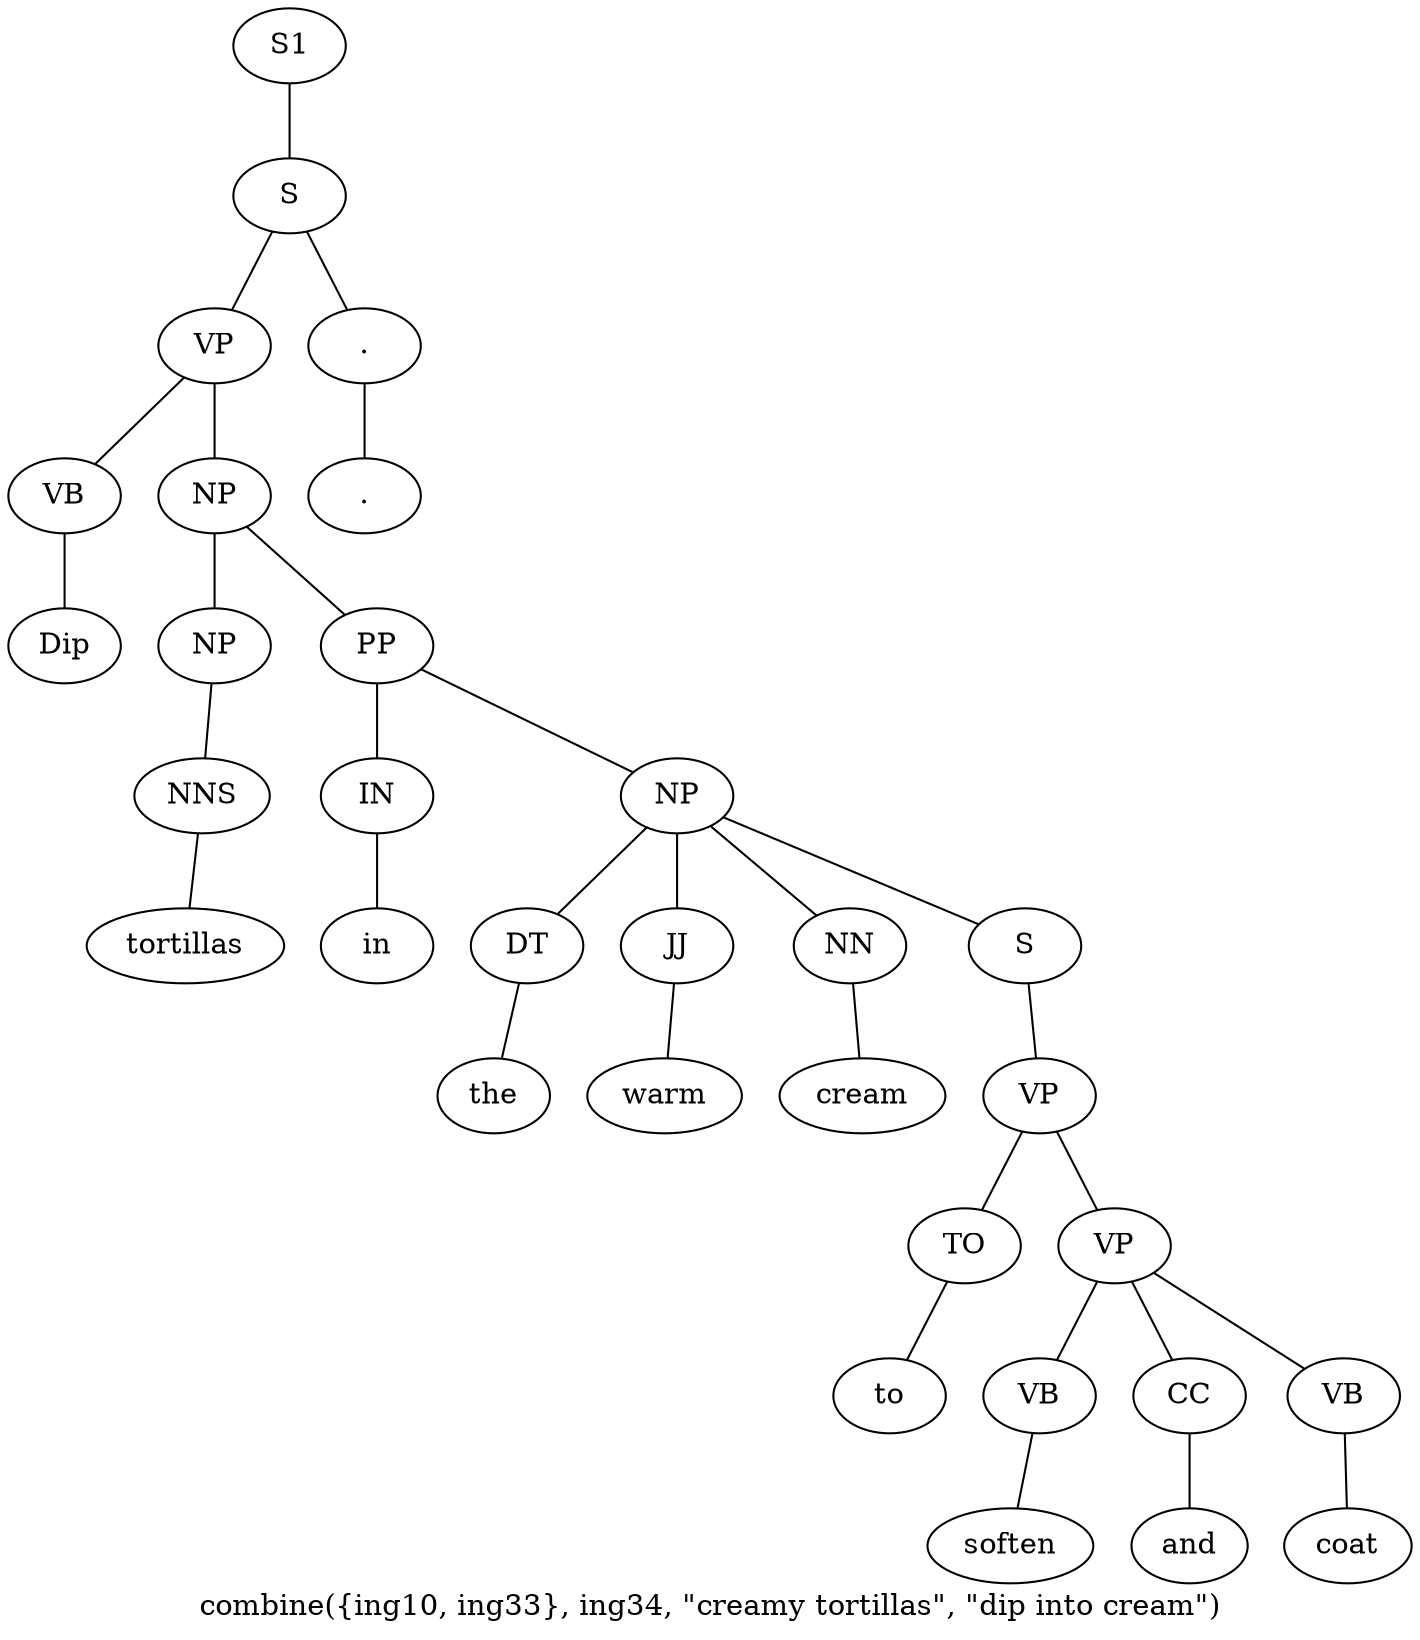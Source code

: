 graph SyntaxGraph {
	label = "combine({ing10, ing33}, ing34, \"creamy tortillas\", \"dip into cream\")";
	Node0 [label="S1"];
	Node1 [label="S"];
	Node2 [label="VP"];
	Node3 [label="VB"];
	Node4 [label="Dip"];
	Node5 [label="NP"];
	Node6 [label="NP"];
	Node7 [label="NNS"];
	Node8 [label="tortillas"];
	Node9 [label="PP"];
	Node10 [label="IN"];
	Node11 [label="in"];
	Node12 [label="NP"];
	Node13 [label="DT"];
	Node14 [label="the"];
	Node15 [label="JJ"];
	Node16 [label="warm"];
	Node17 [label="NN"];
	Node18 [label="cream"];
	Node19 [label="S"];
	Node20 [label="VP"];
	Node21 [label="TO"];
	Node22 [label="to"];
	Node23 [label="VP"];
	Node24 [label="VB"];
	Node25 [label="soften"];
	Node26 [label="CC"];
	Node27 [label="and"];
	Node28 [label="VB"];
	Node29 [label="coat"];
	Node30 [label="."];
	Node31 [label="."];

	Node0 -- Node1;
	Node1 -- Node2;
	Node1 -- Node30;
	Node2 -- Node3;
	Node2 -- Node5;
	Node3 -- Node4;
	Node5 -- Node6;
	Node5 -- Node9;
	Node6 -- Node7;
	Node7 -- Node8;
	Node9 -- Node10;
	Node9 -- Node12;
	Node10 -- Node11;
	Node12 -- Node13;
	Node12 -- Node15;
	Node12 -- Node17;
	Node12 -- Node19;
	Node13 -- Node14;
	Node15 -- Node16;
	Node17 -- Node18;
	Node19 -- Node20;
	Node20 -- Node21;
	Node20 -- Node23;
	Node21 -- Node22;
	Node23 -- Node24;
	Node23 -- Node26;
	Node23 -- Node28;
	Node24 -- Node25;
	Node26 -- Node27;
	Node28 -- Node29;
	Node30 -- Node31;
}